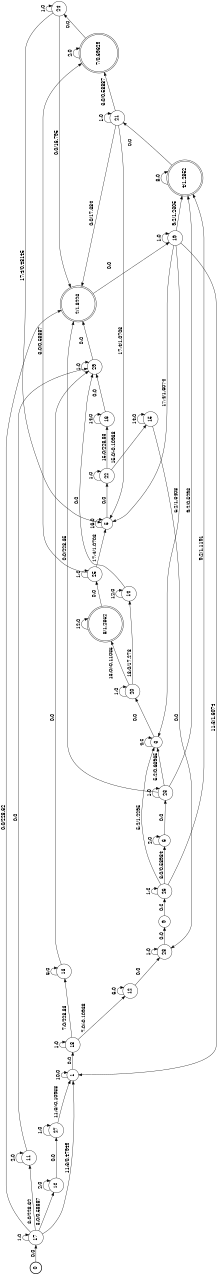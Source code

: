digraph FST {
rankdir = LR;
size = "8.5,11";
label = "";
center = 1;
orientation = Landscape;
ranksep = "0.4";
nodesep = "0.25";
0 [label = "0", shape = circle, style = bold, fontsize = 14]
	0 -> 17 [label = "0:0", fontsize = 14];
1 [label = "1", shape = circle, style = solid, fontsize = 14]
	1 -> 18 [label = "0:0", fontsize = 14];
	1 -> 1 [label = "10:0", fontsize = 14];
2 [label = "2/1.8223", shape = doublecircle, style = solid, fontsize = 14]
	2 -> 19 [label = "0:0", fontsize = 14];
3 [label = "3", shape = circle, style = solid, fontsize = 14]
	3 -> 20 [label = "0:0", fontsize = 14];
	3 -> 3 [label = "4:0", fontsize = 14];
4 [label = "4/1.2852", shape = doublecircle, style = solid, fontsize = 14]
	4 -> 21 [label = "0:0", fontsize = 14];
	4 -> 4 [label = "8:0", fontsize = 14];
5 [label = "5", shape = circle, style = solid, fontsize = 14]
	5 -> 22 [label = "0:0", fontsize = 14];
	5 -> 5 [label = "16:0", fontsize = 14];
6 [label = "6", shape = circle, style = solid, fontsize = 14]
	6 -> 23 [label = "0:0", fontsize = 14];
	6 -> 6 [label = "2:0", fontsize = 14];
7 [label = "7/0.69629", shape = doublecircle, style = solid, fontsize = 14]
	7 -> 24 [label = "0:0", fontsize = 14];
	7 -> 7 [label = "2:0", fontsize = 14];
8 [label = "8/1.2852", shape = doublecircle, style = solid, fontsize = 14]
	8 -> 25 [label = "0:0", fontsize = 14];
	8 -> 8 [label = "12:0", fontsize = 14];
9 [label = "9", shape = circle, style = solid, fontsize = 14]
	9 -> 26 [label = "0:0", fontsize = 14];
10 [label = "10", shape = circle, style = solid, fontsize = 14]
	10 -> 27 [label = "0:0", fontsize = 14];
	10 -> 10 [label = "2:0", fontsize = 14];
11 [label = "11", shape = circle, style = solid, fontsize = 14]
	11 -> 29 [label = "0:0", fontsize = 14];
	11 -> 11 [label = "2:0", fontsize = 14];
12 [label = "12", shape = circle, style = solid, fontsize = 14]
	12 -> 28 [label = "0:0", fontsize = 14];
	12 -> 12 [label = "6:0", fontsize = 14];
13 [label = "13", shape = circle, style = solid, fontsize = 14]
	13 -> 29 [label = "0:0", fontsize = 14];
	13 -> 13 [label = "6:0", fontsize = 14];
14 [label = "14", shape = circle, style = solid, fontsize = 14]
	14 -> 29 [label = "0:0", fontsize = 14];
	14 -> 14 [label = "12:0", fontsize = 14];
15 [label = "15", shape = circle, style = solid, fontsize = 14]
	15 -> 28 [label = "0:0", fontsize = 14];
	15 -> 15 [label = "14:0", fontsize = 14];
16 [label = "16", shape = circle, style = solid, fontsize = 14]
	16 -> 29 [label = "0:0", fontsize = 14];
	16 -> 16 [label = "14:0", fontsize = 14];
17 [label = "17", shape = circle, style = solid, fontsize = 14]
	17 -> 1 [label = "11:3/0.47949", fontsize = 14];
	17 -> 2 [label = "0:0/228.62", fontsize = 14];
	17 -> 10 [label = "3:0/0.58887", fontsize = 14];
	17 -> 11 [label = "3:0/228.62", fontsize = 14];
	17 -> 17 [label = "1:0", fontsize = 14];
18 [label = "18", shape = circle, style = solid, fontsize = 14]
	18 -> 18 [label = "1:0", fontsize = 14];
	18 -> 12 [label = "7:0/-0.10938", fontsize = 14];
	18 -> 13 [label = "7:0/228.83", fontsize = 14];
19 [label = "19", shape = circle, style = solid, fontsize = 14]
	19 -> 19 [label = "1:0", fontsize = 14];
	19 -> 3 [label = "5:2/1.3408", fontsize = 14];
	19 -> 4 [label = "9:2/1.2305", fontsize = 14];
	19 -> 1 [label = "11:3/1.6074", fontsize = 14];
	19 -> 5 [label = "17:4/1.6074", fontsize = 14];
20 [label = "20", shape = circle, style = solid, fontsize = 14]
	20 -> 20 [label = "1:0", fontsize = 14];
	20 -> 8 [label = "13:0/-0.11035", fontsize = 14];
	20 -> 14 [label = "13:0/17.273", fontsize = 14];
21 [label = "21", shape = circle, style = solid, fontsize = 14]
	21 -> 7 [label = "3:0/0.58887", fontsize = 14];
	21 -> 21 [label = "1:0", fontsize = 14];
	21 -> 5 [label = "17:4/1.0703", fontsize = 14];
	21 -> 2 [label = "0:0/17.384", fontsize = 14];
22 [label = "22", shape = circle, style = solid, fontsize = 14]
	22 -> 22 [label = "1:0", fontsize = 14];
	22 -> 15 [label = "15:0/-0.10938", fontsize = 14];
	22 -> 16 [label = "15:0/228.83", fontsize = 14];
23 [label = "23", shape = circle, style = solid, fontsize = 14]
	23 -> 23 [label = "1:0", fontsize = 14];
	23 -> 3 [label = "5:2/0.63965", fontsize = 14];
	23 -> 4 [label = "9:2/0.5293", fontsize = 14];
	23 -> 2 [label = "0:0/228.35", fontsize = 14];
24 [label = "24", shape = circle, style = solid, fontsize = 14]
	24 -> 24 [label = "1:0", fontsize = 14];
	24 -> 5 [label = "17:4/0.48145", fontsize = 14];
	24 -> 2 [label = "0:0/16.795", fontsize = 14];
25 [label = "25", shape = circle, style = solid, fontsize = 14]
	25 -> 7 [label = "3:0/0.58887", fontsize = 14];
	25 -> 25 [label = "1:0", fontsize = 14];
	25 -> 5 [label = "17:4/1.0703", fontsize = 14];
26 [label = "26", shape = circle, style = solid, fontsize = 14]
	26 -> 26 [label = "1:0", fontsize = 14];
	26 -> 3 [label = "5:2/1.2295", fontsize = 14];
	26 -> 4 [label = "9:2/1.1191", fontsize = 14];
	26 -> 6 [label = "3:0/0.58984", fontsize = 14];
27 [label = "27", shape = circle, style = solid, fontsize = 14]
	27 -> 27 [label = "1:0", fontsize = 14];
	27 -> 1 [label = "11:3/-0.10938", fontsize = 14];
28 [label = "28", shape = circle, style = solid, fontsize = 14]
	28 -> 9 [label = "0:0", fontsize = 14];
	28 -> 28 [label = "1:0", fontsize = 14];
29 [label = "29", shape = circle, style = solid, fontsize = 14]
	29 -> 2 [label = "0:0", fontsize = 14];
	29 -> 29 [label = "1:0", fontsize = 14];
}

